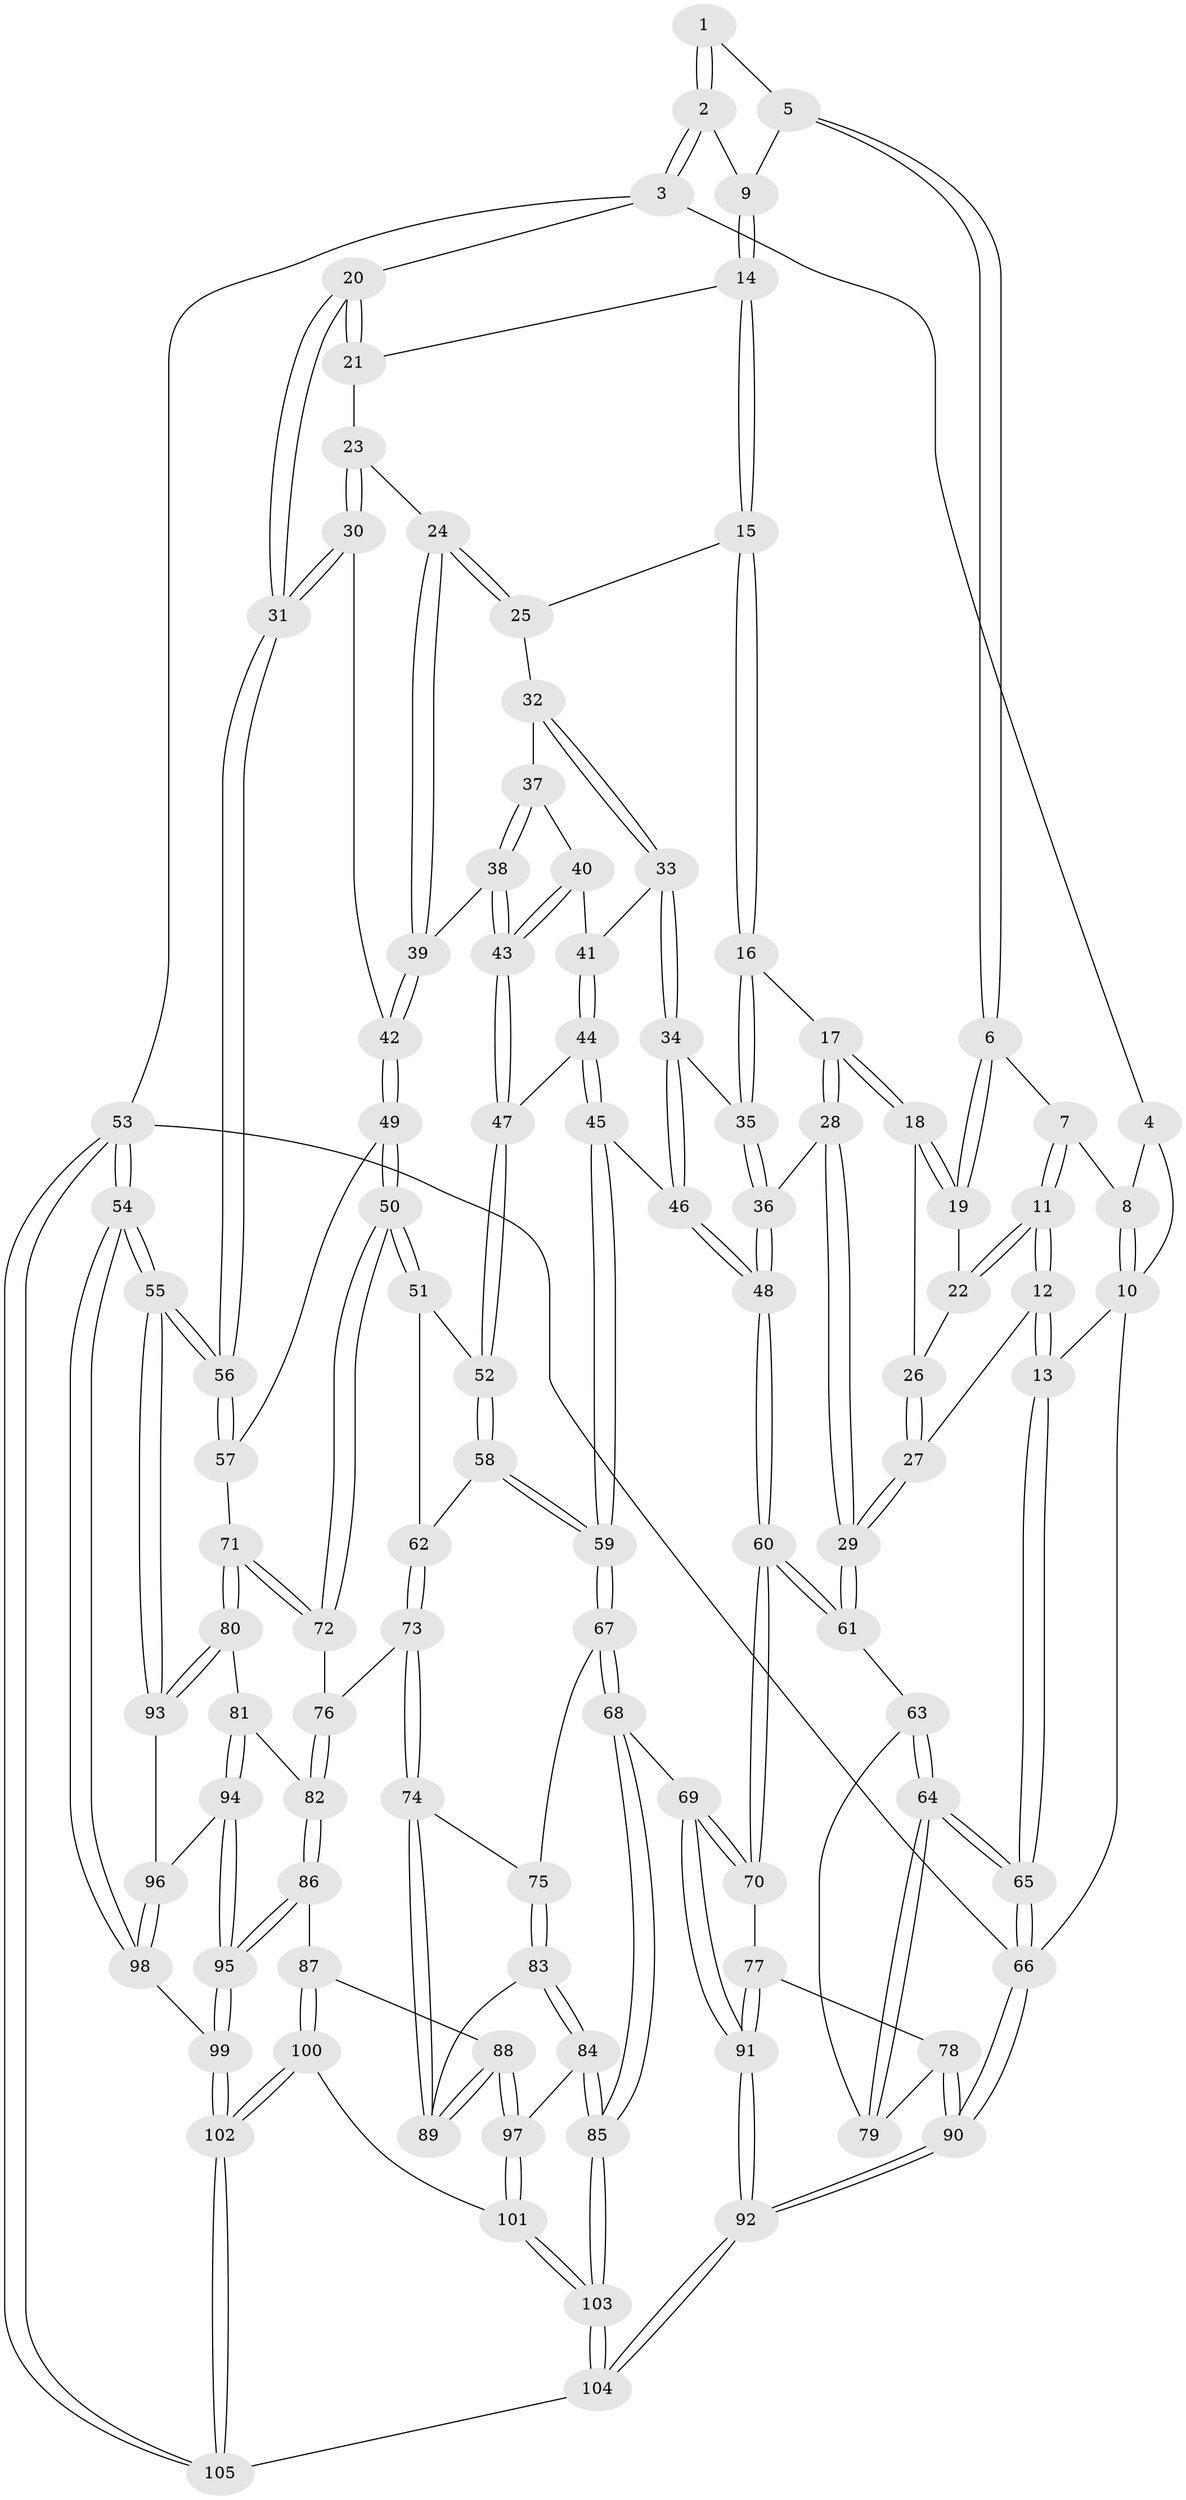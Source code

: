 // coarse degree distribution, {2: 0.07142857142857142, 4: 0.23809523809523808, 3: 0.2619047619047619, 6: 0.09523809523809523, 5: 0.23809523809523808, 7: 0.07142857142857142, 8: 0.023809523809523808}
// Generated by graph-tools (version 1.1) at 2025/06/03/04/25 22:06:10]
// undirected, 105 vertices, 259 edges
graph export_dot {
graph [start="1"]
  node [color=gray90,style=filled];
  1 [pos="+0.4840742831103028+0"];
  2 [pos="+1+0"];
  3 [pos="+1+0"];
  4 [pos="+0.23455711759681325+0"];
  5 [pos="+0.49840891801973336+0.055229066713116885"];
  6 [pos="+0.2863054700736441+0.17158343715335234"];
  7 [pos="+0.22974647664773096+0.11096546492576025"];
  8 [pos="+0.21149352440174055+0.08205426971842349"];
  9 [pos="+0.604717105049265+0.16830065369694286"];
  10 [pos="+0+0.2281045255198445"];
  11 [pos="+0.04122613071351548+0.36046024261968335"];
  12 [pos="+0+0.4227306644356932"];
  13 [pos="+0+0.40533852728284886"];
  14 [pos="+0.5933005473605416+0.23452794823879014"];
  15 [pos="+0.45212160729918277+0.3352078458190257"];
  16 [pos="+0.42851637176243357+0.3348625264452923"];
  17 [pos="+0.3952277555213364+0.32285903763623"];
  18 [pos="+0.37294070607819796+0.30924152580862496"];
  19 [pos="+0.3137456449291482+0.2335564709193732"];
  20 [pos="+1+0"];
  21 [pos="+0.6662913341674145+0.2743187724585778"];
  22 [pos="+0.1250435403713964+0.34422085496163873"];
  23 [pos="+0.7708850218508582+0.3895644548468068"];
  24 [pos="+0.7444400019672281+0.4348260987993829"];
  25 [pos="+0.4587207376609471+0.34362124557936813"];
  26 [pos="+0.2319608260159859+0.4081476283837816"];
  27 [pos="+0.12897581330751315+0.5481008366671735"];
  28 [pos="+0.2534926471909998+0.5631134928665634"];
  29 [pos="+0.15261500869230674+0.5801765173084019"];
  30 [pos="+1+0.3278989746096789"];
  31 [pos="+1+0.24455354449272126"];
  32 [pos="+0.49044736252941884+0.39064469529635165"];
  33 [pos="+0.4997364234687193+0.5469586855859555"];
  34 [pos="+0.4835387972403934+0.5601430806463957"];
  35 [pos="+0.39950880032255526+0.494132372437245"];
  36 [pos="+0.3684701186770791+0.5918711349264008"];
  37 [pos="+0.5749639008907572+0.46022149308008303"];
  38 [pos="+0.6722074102704267+0.5162331576669401"];
  39 [pos="+0.7221266279283182+0.4856441910742193"];
  40 [pos="+0.5442300009223817+0.5455628178916023"];
  41 [pos="+0.5195909329071731+0.5559190787373741"];
  42 [pos="+0.8310015164170421+0.5888693903078649"];
  43 [pos="+0.653644289749744+0.5668964529716496"];
  44 [pos="+0.5437758731238788+0.5977899142562616"];
  45 [pos="+0.5044893939178331+0.6573470696942267"];
  46 [pos="+0.4307670940063418+0.6268385152911463"];
  47 [pos="+0.650316617313083+0.5845483281802129"];
  48 [pos="+0.39540547367791745+0.6297212091227478"];
  49 [pos="+0.8431264765553448+0.6442987494673574"];
  50 [pos="+0.8149548113597569+0.679483938933214"];
  51 [pos="+0.71052134817425+0.6465742542510559"];
  52 [pos="+0.6514670423940957+0.5921984138374579"];
  53 [pos="+1+1"];
  54 [pos="+1+0.9468855771244378"];
  55 [pos="+1+0.9139383495178958"];
  56 [pos="+1+0.6106843115841983"];
  57 [pos="+0.9926670965581786+0.6491905291482635"];
  58 [pos="+0.6046351640666173+0.6755234751941648"];
  59 [pos="+0.5467870573360316+0.711927162064843"];
  60 [pos="+0.36580077944588224+0.7156796781926301"];
  61 [pos="+0.153127717376843+0.6200169470506923"];
  62 [pos="+0.6752476782100929+0.7300787955490418"];
  63 [pos="+0.1453092329193419+0.658445948621997"];
  64 [pos="+0+0.8749952818487594"];
  65 [pos="+0+1"];
  66 [pos="+0+1"];
  67 [pos="+0.5426739895258069+0.738413359426349"];
  68 [pos="+0.4769338630080338+0.8340332207824402"];
  69 [pos="+0.43633897841593444+0.8279518078149606"];
  70 [pos="+0.3657725653515078+0.7606926411809143"];
  71 [pos="+0.8884098702118668+0.8036945898440188"];
  72 [pos="+0.8116332066924135+0.7058477840352819"];
  73 [pos="+0.6887983551466178+0.7695064984990083"];
  74 [pos="+0.6871606193913969+0.7721668652915162"];
  75 [pos="+0.5976505641030457+0.7610548442342143"];
  76 [pos="+0.7787030429192916+0.7385409933931961"];
  77 [pos="+0.2833004910183233+0.7857591401033657"];
  78 [pos="+0.24796403263064992+0.7833144469392286"];
  79 [pos="+0.2449961718419941+0.7807891985653533"];
  80 [pos="+0.891737335267995+0.8135820085120964"];
  81 [pos="+0.796404986044051+0.8445686412942569"];
  82 [pos="+0.7801574250487826+0.8432794415701924"];
  83 [pos="+0.6233893213327113+0.8312234770861296"];
  84 [pos="+0.5238215954199781+0.8691709085319093"];
  85 [pos="+0.5049831449230379+0.8677765950448465"];
  86 [pos="+0.7381981844494163+0.8733109033066343"];
  87 [pos="+0.7220804997329343+0.8679234744056946"];
  88 [pos="+0.6892871446284224+0.841948693303855"];
  89 [pos="+0.6827572268650037+0.8288634596656911"];
  90 [pos="+0+1"];
  91 [pos="+0.29731879284119944+0.9895801852870264"];
  92 [pos="+0.10508896930811532+1"];
  93 [pos="+0.9122283217658945+0.8355821636274519"];
  94 [pos="+0.8269568374912963+0.8889163598728865"];
  95 [pos="+0.7892770912761276+0.9833779735796963"];
  96 [pos="+0.8924201152328011+0.8657790425810868"];
  97 [pos="+0.6218668706583281+0.9120458678930359"];
  98 [pos="+0.8663755288822557+0.9583348757991031"];
  99 [pos="+0.7961586682602776+1"];
  100 [pos="+0.6638561148476986+0.9519523412116588"];
  101 [pos="+0.6393980259686975+0.9468505242796945"];
  102 [pos="+0.7832304628649632+1"];
  103 [pos="+0.5122815394720244+1"];
  104 [pos="+0.4767252589545307+1"];
  105 [pos="+0.7855453317600195+1"];
  1 -- 2;
  1 -- 2;
  1 -- 5;
  2 -- 3;
  2 -- 3;
  2 -- 9;
  3 -- 4;
  3 -- 20;
  3 -- 53;
  4 -- 8;
  4 -- 10;
  5 -- 6;
  5 -- 6;
  5 -- 9;
  6 -- 7;
  6 -- 19;
  6 -- 19;
  7 -- 8;
  7 -- 11;
  7 -- 11;
  8 -- 10;
  8 -- 10;
  9 -- 14;
  9 -- 14;
  10 -- 13;
  10 -- 66;
  11 -- 12;
  11 -- 12;
  11 -- 22;
  11 -- 22;
  12 -- 13;
  12 -- 13;
  12 -- 27;
  13 -- 65;
  13 -- 65;
  14 -- 15;
  14 -- 15;
  14 -- 21;
  15 -- 16;
  15 -- 16;
  15 -- 25;
  16 -- 17;
  16 -- 35;
  16 -- 35;
  17 -- 18;
  17 -- 18;
  17 -- 28;
  17 -- 28;
  18 -- 19;
  18 -- 19;
  18 -- 26;
  19 -- 22;
  20 -- 21;
  20 -- 21;
  20 -- 31;
  20 -- 31;
  21 -- 23;
  22 -- 26;
  23 -- 24;
  23 -- 30;
  23 -- 30;
  24 -- 25;
  24 -- 25;
  24 -- 39;
  24 -- 39;
  25 -- 32;
  26 -- 27;
  26 -- 27;
  27 -- 29;
  27 -- 29;
  28 -- 29;
  28 -- 29;
  28 -- 36;
  29 -- 61;
  29 -- 61;
  30 -- 31;
  30 -- 31;
  30 -- 42;
  31 -- 56;
  31 -- 56;
  32 -- 33;
  32 -- 33;
  32 -- 37;
  33 -- 34;
  33 -- 34;
  33 -- 41;
  34 -- 35;
  34 -- 46;
  34 -- 46;
  35 -- 36;
  35 -- 36;
  36 -- 48;
  36 -- 48;
  37 -- 38;
  37 -- 38;
  37 -- 40;
  38 -- 39;
  38 -- 43;
  38 -- 43;
  39 -- 42;
  39 -- 42;
  40 -- 41;
  40 -- 43;
  40 -- 43;
  41 -- 44;
  41 -- 44;
  42 -- 49;
  42 -- 49;
  43 -- 47;
  43 -- 47;
  44 -- 45;
  44 -- 45;
  44 -- 47;
  45 -- 46;
  45 -- 59;
  45 -- 59;
  46 -- 48;
  46 -- 48;
  47 -- 52;
  47 -- 52;
  48 -- 60;
  48 -- 60;
  49 -- 50;
  49 -- 50;
  49 -- 57;
  50 -- 51;
  50 -- 51;
  50 -- 72;
  50 -- 72;
  51 -- 52;
  51 -- 62;
  52 -- 58;
  52 -- 58;
  53 -- 54;
  53 -- 54;
  53 -- 105;
  53 -- 105;
  53 -- 66;
  54 -- 55;
  54 -- 55;
  54 -- 98;
  54 -- 98;
  55 -- 56;
  55 -- 56;
  55 -- 93;
  55 -- 93;
  56 -- 57;
  56 -- 57;
  57 -- 71;
  58 -- 59;
  58 -- 59;
  58 -- 62;
  59 -- 67;
  59 -- 67;
  60 -- 61;
  60 -- 61;
  60 -- 70;
  60 -- 70;
  61 -- 63;
  62 -- 73;
  62 -- 73;
  63 -- 64;
  63 -- 64;
  63 -- 79;
  64 -- 65;
  64 -- 65;
  64 -- 79;
  64 -- 79;
  65 -- 66;
  65 -- 66;
  66 -- 90;
  66 -- 90;
  67 -- 68;
  67 -- 68;
  67 -- 75;
  68 -- 69;
  68 -- 85;
  68 -- 85;
  69 -- 70;
  69 -- 70;
  69 -- 91;
  69 -- 91;
  70 -- 77;
  71 -- 72;
  71 -- 72;
  71 -- 80;
  71 -- 80;
  72 -- 76;
  73 -- 74;
  73 -- 74;
  73 -- 76;
  74 -- 75;
  74 -- 89;
  74 -- 89;
  75 -- 83;
  75 -- 83;
  76 -- 82;
  76 -- 82;
  77 -- 78;
  77 -- 91;
  77 -- 91;
  78 -- 79;
  78 -- 90;
  78 -- 90;
  80 -- 81;
  80 -- 93;
  80 -- 93;
  81 -- 82;
  81 -- 94;
  81 -- 94;
  82 -- 86;
  82 -- 86;
  83 -- 84;
  83 -- 84;
  83 -- 89;
  84 -- 85;
  84 -- 85;
  84 -- 97;
  85 -- 103;
  85 -- 103;
  86 -- 87;
  86 -- 95;
  86 -- 95;
  87 -- 88;
  87 -- 100;
  87 -- 100;
  88 -- 89;
  88 -- 89;
  88 -- 97;
  88 -- 97;
  90 -- 92;
  90 -- 92;
  91 -- 92;
  91 -- 92;
  92 -- 104;
  92 -- 104;
  93 -- 96;
  94 -- 95;
  94 -- 95;
  94 -- 96;
  95 -- 99;
  95 -- 99;
  96 -- 98;
  96 -- 98;
  97 -- 101;
  97 -- 101;
  98 -- 99;
  99 -- 102;
  99 -- 102;
  100 -- 101;
  100 -- 102;
  100 -- 102;
  101 -- 103;
  101 -- 103;
  102 -- 105;
  102 -- 105;
  103 -- 104;
  103 -- 104;
  104 -- 105;
}
